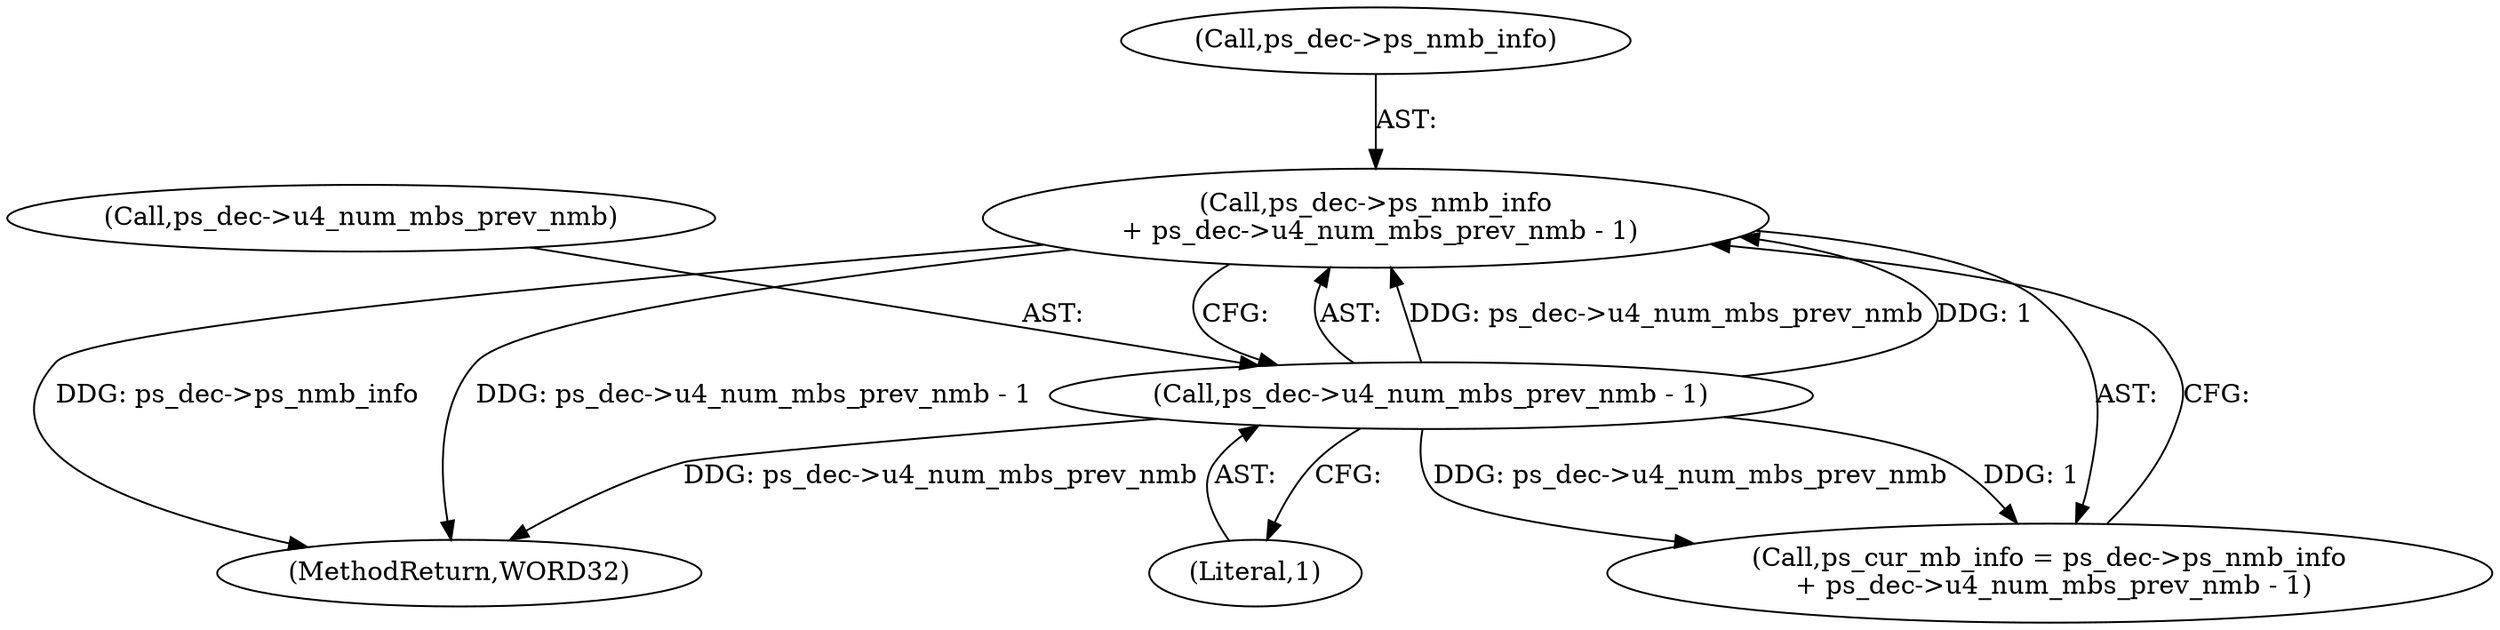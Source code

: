 digraph "0_Android_9a00f562a612d56e7b2b989d168647db900ba6cf@pointer" {
"1000621" [label="(Call,ps_dec->ps_nmb_info\n + ps_dec->u4_num_mbs_prev_nmb - 1)"];
"1000625" [label="(Call,ps_dec->u4_num_mbs_prev_nmb - 1)"];
"1000621" [label="(Call,ps_dec->ps_nmb_info\n + ps_dec->u4_num_mbs_prev_nmb - 1)"];
"1000629" [label="(Literal,1)"];
"1001450" [label="(MethodReturn,WORD32)"];
"1000626" [label="(Call,ps_dec->u4_num_mbs_prev_nmb)"];
"1000622" [label="(Call,ps_dec->ps_nmb_info)"];
"1000625" [label="(Call,ps_dec->u4_num_mbs_prev_nmb - 1)"];
"1000619" [label="(Call,ps_cur_mb_info = ps_dec->ps_nmb_info\n + ps_dec->u4_num_mbs_prev_nmb - 1)"];
"1000621" -> "1000619"  [label="AST: "];
"1000621" -> "1000625"  [label="CFG: "];
"1000622" -> "1000621"  [label="AST: "];
"1000625" -> "1000621"  [label="AST: "];
"1000619" -> "1000621"  [label="CFG: "];
"1000621" -> "1001450"  [label="DDG: ps_dec->ps_nmb_info"];
"1000621" -> "1001450"  [label="DDG: ps_dec->u4_num_mbs_prev_nmb - 1"];
"1000625" -> "1000621"  [label="DDG: ps_dec->u4_num_mbs_prev_nmb"];
"1000625" -> "1000621"  [label="DDG: 1"];
"1000625" -> "1000629"  [label="CFG: "];
"1000626" -> "1000625"  [label="AST: "];
"1000629" -> "1000625"  [label="AST: "];
"1000625" -> "1001450"  [label="DDG: ps_dec->u4_num_mbs_prev_nmb"];
"1000625" -> "1000619"  [label="DDG: ps_dec->u4_num_mbs_prev_nmb"];
"1000625" -> "1000619"  [label="DDG: 1"];
}
